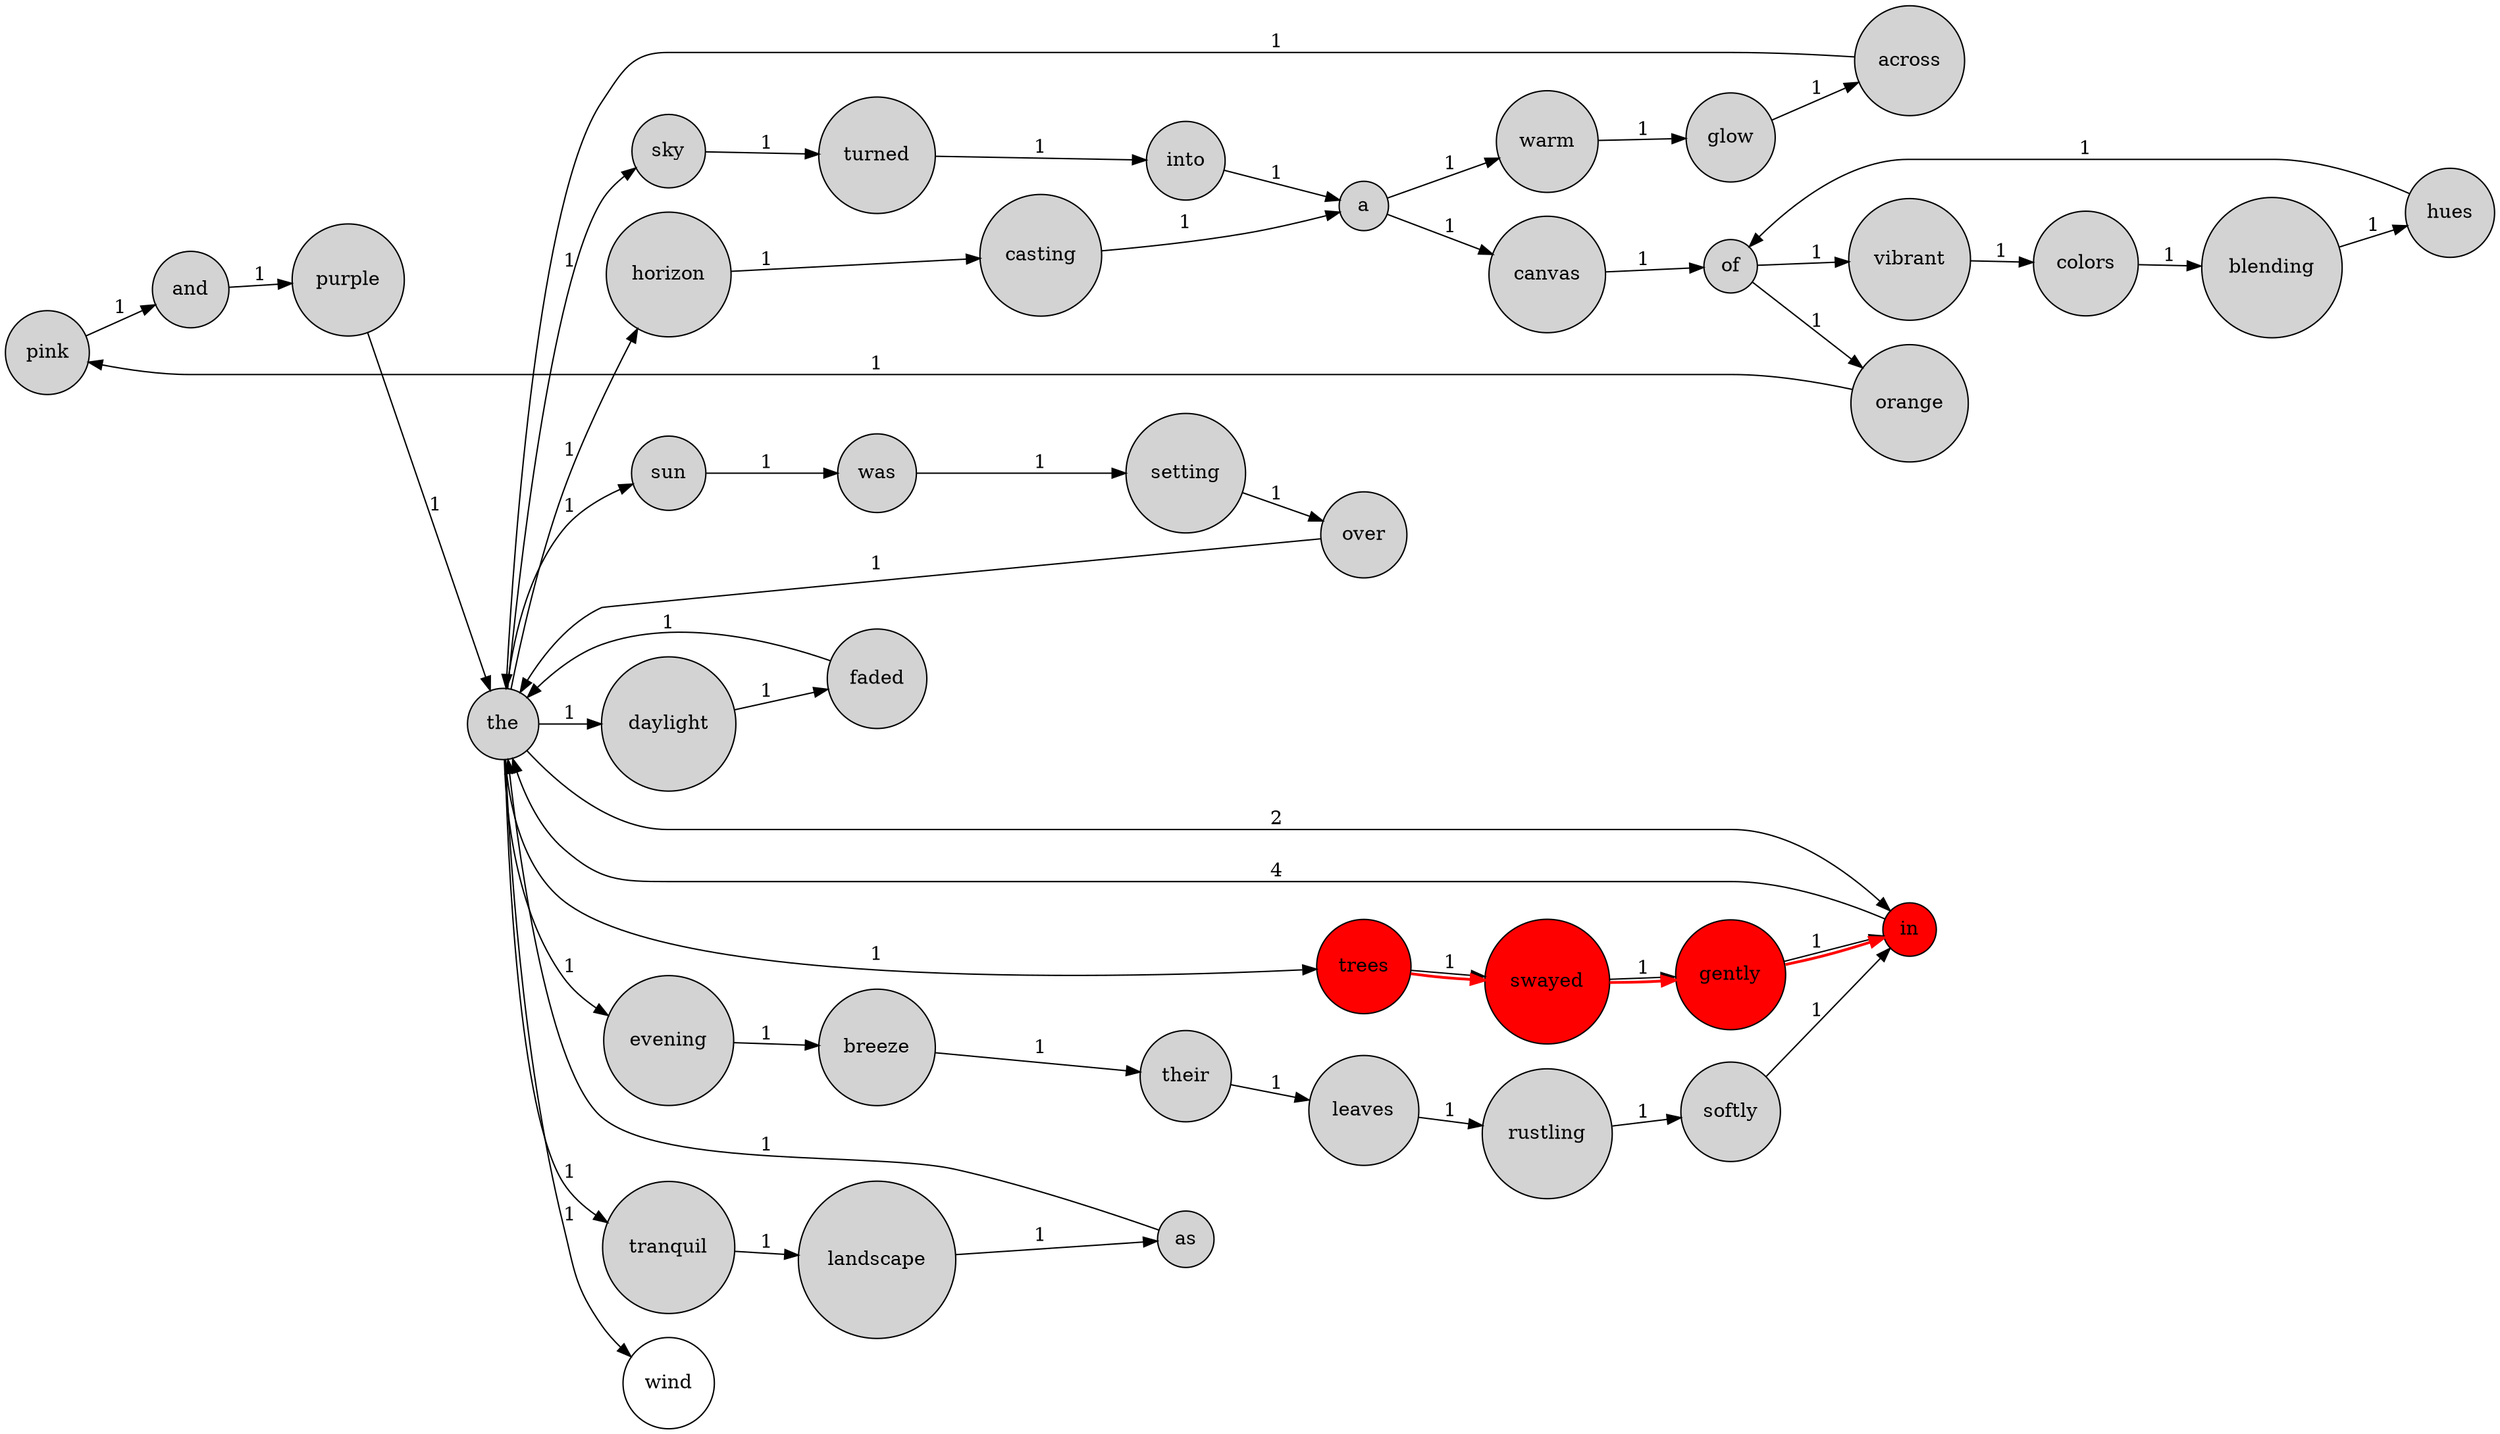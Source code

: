 digraph G {
  rankdir=LR;
  node[shape=circle];
  "pink" [style=filled, fillcolor=lightgray];
  "swayed" [style=filled, fillcolor=lightgray];
  "turned" [style=filled, fillcolor=lightgray];
  "their" [style=filled, fillcolor=lightgray];
  "hues" [style=filled, fillcolor=lightgray];
  "rustling" [style=filled, fillcolor=lightgray];
  "trees" [style=filled, fillcolor=lightgray];
  "sun" [style=filled, fillcolor=lightgray];
  "colors" [style=filled, fillcolor=lightgray];
  "setting" [style=filled, fillcolor=lightgray];
  "into" [style=filled, fillcolor=lightgray];
  "across" [style=filled, fillcolor=lightgray];
  "leaves" [style=filled, fillcolor=lightgray];
  "and" [style=filled, fillcolor=lightgray];
  "of" [style=filled, fillcolor=lightgray];
  "casting" [style=filled, fillcolor=lightgray];
  "blending" [style=filled, fillcolor=lightgray];
  "sky" [style=filled, fillcolor=lightgray];
  "over" [style=filled, fillcolor=lightgray];
  "a" [style=filled, fillcolor=lightgray];
  "vibrant" [style=filled, fillcolor=lightgray];
  "canvas" [style=filled, fillcolor=lightgray];
  "faded" [style=filled, fillcolor=lightgray];
  "in" [style=filled, fillcolor=lightgray];
  "was" [style=filled, fillcolor=lightgray];
  "tranquil" [style=filled, fillcolor=lightgray];
  "breeze" [style=filled, fillcolor=lightgray];
  "orange" [style=filled, fillcolor=lightgray];
  "the" [style=filled, fillcolor=lightgray];
  "horizon" [style=filled, fillcolor=lightgray];
  "as" [style=filled, fillcolor=lightgray];
  "warm" [style=filled, fillcolor=lightgray];
  "daylight" [style=filled, fillcolor=lightgray];
  "gently" [style=filled, fillcolor=lightgray];
  "purple" [style=filled, fillcolor=lightgray];
  "evening" [style=filled, fillcolor=lightgray];
  "glow" [style=filled, fillcolor=lightgray];
  "softly" [style=filled, fillcolor=lightgray];
  "landscape" [style=filled, fillcolor=lightgray];
  "pink" -> "and" [label="1"];
  "swayed" -> "gently" [label="1"];
  "turned" -> "into" [label="1"];
  "their" -> "leaves" [label="1"];
  "hues" -> "of" [label="1"];
  "rustling" -> "softly" [label="1"];
  "trees" -> "swayed" [label="1"];
  "sun" -> "was" [label="1"];
  "colors" -> "blending" [label="1"];
  "setting" -> "over" [label="1"];
  "into" -> "a" [label="1"];
  "across" -> "the" [label="1"];
  "leaves" -> "rustling" [label="1"];
  "and" -> "purple" [label="1"];
  "of" -> "orange" [label="1"];
  "of" -> "vibrant" [label="1"];
  "casting" -> "a" [label="1"];
  "blending" -> "hues" [label="1"];
  "sky" -> "turned" [label="1"];
  "over" -> "the" [label="1"];
  "a" -> "warm" [label="1"];
  "a" -> "canvas" [label="1"];
  "vibrant" -> "colors" [label="1"];
  "canvas" -> "of" [label="1"];
  "faded" -> "the" [label="1"];
  "in" -> "the" [label="4"];
  "was" -> "setting" [label="1"];
  "tranquil" -> "landscape" [label="1"];
  "breeze" -> "their" [label="1"];
  "orange" -> "pink" [label="1"];
  "the" -> "sky" [label="1"];
  "the" -> "horizon" [label="1"];
  "the" -> "daylight" [label="1"];
  "the" -> "in" [label="2"];
  "the" -> "tranquil" [label="1"];
  "the" -> "evening" [label="1"];
  "the" -> "sun" [label="1"];
  "the" -> "trees" [label="1"];
  "the" -> "wind" [label="1"];
  "horizon" -> "casting" [label="1"];
  "as" -> "the" [label="1"];
  "warm" -> "glow" [label="1"];
  "daylight" -> "faded" [label="1"];
  "gently" -> "in" [label="1"];
  "purple" -> "the" [label="1"];
  "evening" -> "breeze" [label="1"];
  "glow" -> "across" [label="1"];
  "softly" -> "in" [label="1"];
  "landscape" -> "as" [label="1"];
  "trees" [style=filled, fillcolor=red];
  "swayed" [style=filled, fillcolor=red];
  "gently" [style=filled, fillcolor=red];
  "in" [style=filled, fillcolor=red];
  "trees" -> "swayed" [color=red, style=bold];
  "swayed" -> "gently" [color=red, style=bold];
  "gently" -> "in" [color=red, style=bold];
}
